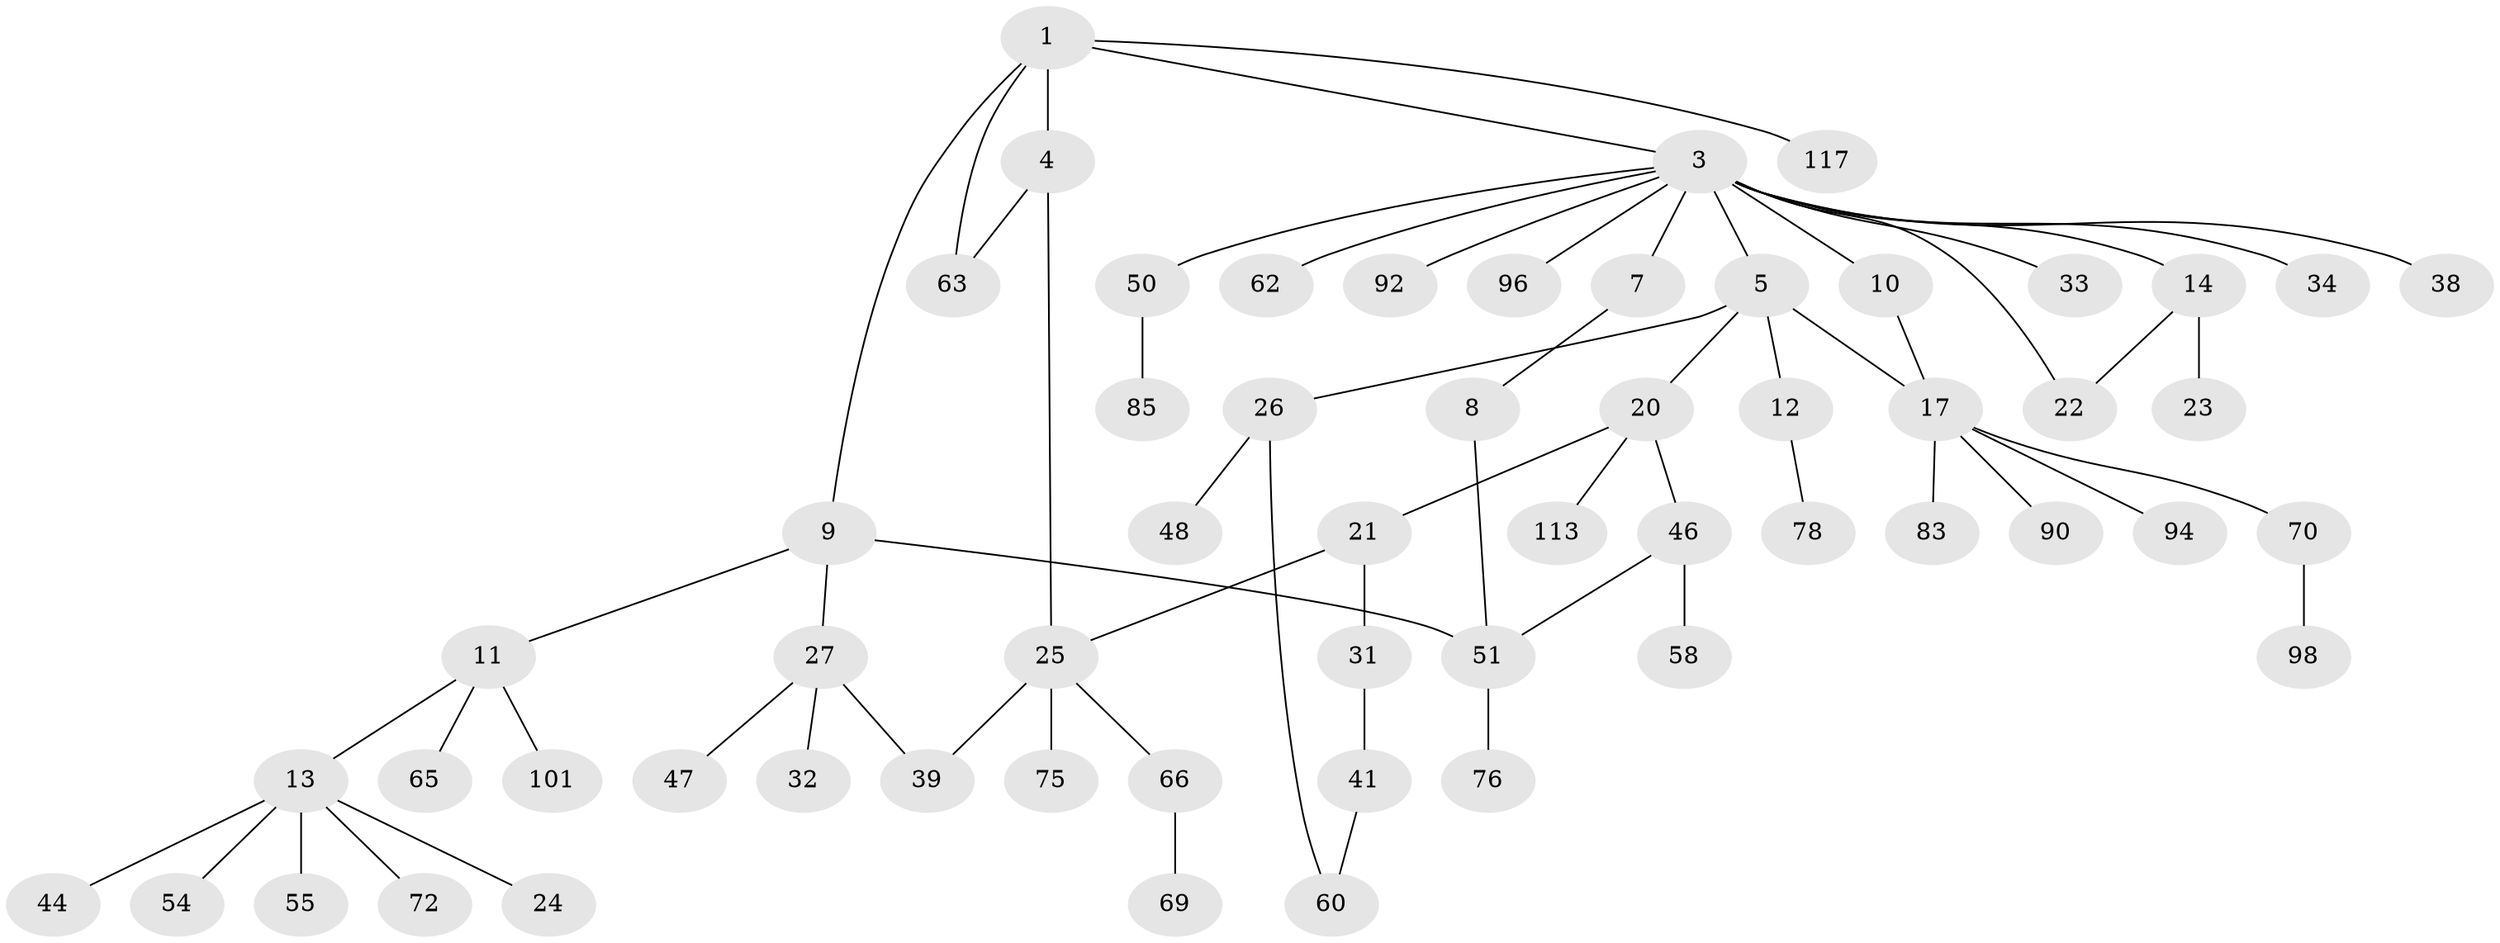 // original degree distribution, {2: 0.3076923076923077, 5: 0.06837606837606838, 10: 0.008547008547008548, 4: 0.08547008547008547, 3: 0.10256410256410256, 1: 0.42735042735042733}
// Generated by graph-tools (version 1.1) at 2025/13/03/09/25 04:13:23]
// undirected, 58 vertices, 65 edges
graph export_dot {
graph [start="1"]
  node [color=gray90,style=filled];
  1 [super="+2"];
  3 [super="+6"];
  4 [super="+28+16"];
  5 [super="+15"];
  7 [super="+82"];
  8 [super="+45"];
  9;
  10 [super="+53"];
  11 [super="+42"];
  12;
  13 [super="+29+18+68"];
  14 [super="+107+89"];
  17 [super="+36+43"];
  20;
  21;
  22 [super="+115"];
  23;
  24;
  25 [super="+30"];
  26 [super="+108+35"];
  27;
  31 [super="+73+106"];
  32;
  33;
  34;
  38;
  39 [super="+111"];
  41 [super="+56"];
  44;
  46 [super="+64+52"];
  47 [super="+79"];
  48 [super="+77"];
  50 [super="+74"];
  51 [super="+61"];
  54 [super="+93+88"];
  55;
  58;
  60;
  62;
  63;
  65;
  66;
  69;
  70;
  72;
  75;
  76;
  78;
  83;
  85 [super="+95"];
  90;
  92;
  94 [super="+109"];
  96;
  98;
  101;
  113;
  117;
  1 -- 4;
  1 -- 3;
  1 -- 117;
  1 -- 9;
  1 -- 63;
  3 -- 5;
  3 -- 7;
  3 -- 10;
  3 -- 14;
  3 -- 22;
  3 -- 33;
  3 -- 50;
  3 -- 96;
  3 -- 34;
  3 -- 38;
  3 -- 92;
  3 -- 62;
  4 -- 25;
  4 -- 63;
  5 -- 12;
  5 -- 26;
  5 -- 17;
  5 -- 20;
  7 -- 8;
  8 -- 51;
  9 -- 11;
  9 -- 27;
  9 -- 51;
  10 -- 17;
  11 -- 13;
  11 -- 65;
  11 -- 101;
  12 -- 78;
  13 -- 44;
  13 -- 72;
  13 -- 54;
  13 -- 55;
  13 -- 24;
  14 -- 23;
  14 -- 22;
  17 -- 83;
  17 -- 70;
  17 -- 90;
  17 -- 94;
  20 -- 21;
  20 -- 46;
  20 -- 113;
  21 -- 31;
  21 -- 25;
  25 -- 66;
  25 -- 75;
  25 -- 39;
  26 -- 48;
  26 -- 60;
  27 -- 32;
  27 -- 39;
  27 -- 47;
  31 -- 41;
  41 -- 60;
  46 -- 58;
  46 -- 51;
  50 -- 85;
  51 -- 76;
  66 -- 69;
  70 -- 98;
}
